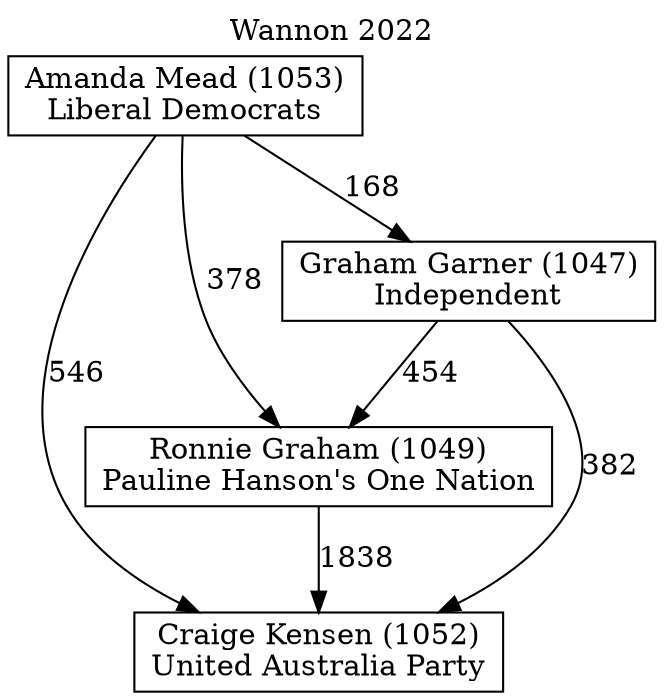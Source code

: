 // House preference flow
digraph "Craige Kensen (1052)_Wannon_2022" {
	graph [label="Wannon 2022" labelloc=t mclimit=10]
	node [shape=box]
	"Craige Kensen (1052)" [label="Craige Kensen (1052)
United Australia Party"]
	"Ronnie Graham (1049)" [label="Ronnie Graham (1049)
Pauline Hanson's One Nation"]
	"Graham Garner (1047)" [label="Graham Garner (1047)
Independent"]
	"Amanda Mead (1053)" [label="Amanda Mead (1053)
Liberal Democrats"]
	"Ronnie Graham (1049)" -> "Craige Kensen (1052)" [label=1838]
	"Graham Garner (1047)" -> "Ronnie Graham (1049)" [label=454]
	"Amanda Mead (1053)" -> "Graham Garner (1047)" [label=168]
	"Graham Garner (1047)" -> "Craige Kensen (1052)" [label=382]
	"Amanda Mead (1053)" -> "Craige Kensen (1052)" [label=546]
	"Amanda Mead (1053)" -> "Ronnie Graham (1049)" [label=378]
}
